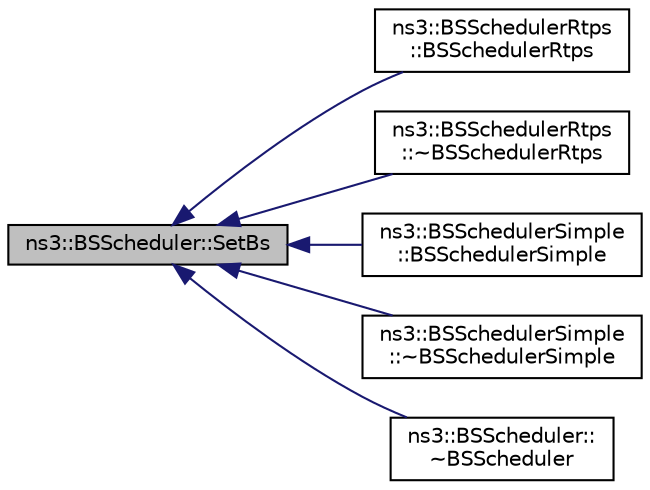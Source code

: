 digraph "ns3::BSScheduler::SetBs"
{
  edge [fontname="Helvetica",fontsize="10",labelfontname="Helvetica",labelfontsize="10"];
  node [fontname="Helvetica",fontsize="10",shape=record];
  rankdir="LR";
  Node1 [label="ns3::BSScheduler::SetBs",height=0.2,width=0.4,color="black", fillcolor="grey75", style="filled", fontcolor="black"];
  Node1 -> Node2 [dir="back",color="midnightblue",fontsize="10",style="solid"];
  Node2 [label="ns3::BSSchedulerRtps\l::BSSchedulerRtps",height=0.2,width=0.4,color="black", fillcolor="white", style="filled",URL="$d9/ddf/classns3_1_1BSSchedulerRtps.html#acf23bbe9a781385523b2349c676c1f7e"];
  Node1 -> Node3 [dir="back",color="midnightblue",fontsize="10",style="solid"];
  Node3 [label="ns3::BSSchedulerRtps\l::~BSSchedulerRtps",height=0.2,width=0.4,color="black", fillcolor="white", style="filled",URL="$d9/ddf/classns3_1_1BSSchedulerRtps.html#a948fd5099730f9b677ebd4fd0642927c"];
  Node1 -> Node4 [dir="back",color="midnightblue",fontsize="10",style="solid"];
  Node4 [label="ns3::BSSchedulerSimple\l::BSSchedulerSimple",height=0.2,width=0.4,color="black", fillcolor="white", style="filled",URL="$d8/db5/classns3_1_1BSSchedulerSimple.html#a650ac1a70cfe9750570623520e2c1a92"];
  Node1 -> Node5 [dir="back",color="midnightblue",fontsize="10",style="solid"];
  Node5 [label="ns3::BSSchedulerSimple\l::~BSSchedulerSimple",height=0.2,width=0.4,color="black", fillcolor="white", style="filled",URL="$d8/db5/classns3_1_1BSSchedulerSimple.html#a8fe8de541bdd321b563461da4ad99916"];
  Node1 -> Node6 [dir="back",color="midnightblue",fontsize="10",style="solid"];
  Node6 [label="ns3::BSScheduler::\l~BSScheduler",height=0.2,width=0.4,color="black", fillcolor="white", style="filled",URL="$d7/d4a/classns3_1_1BSScheduler.html#a38a34a29421e6bd3b06131cd3b5d3485"];
}
